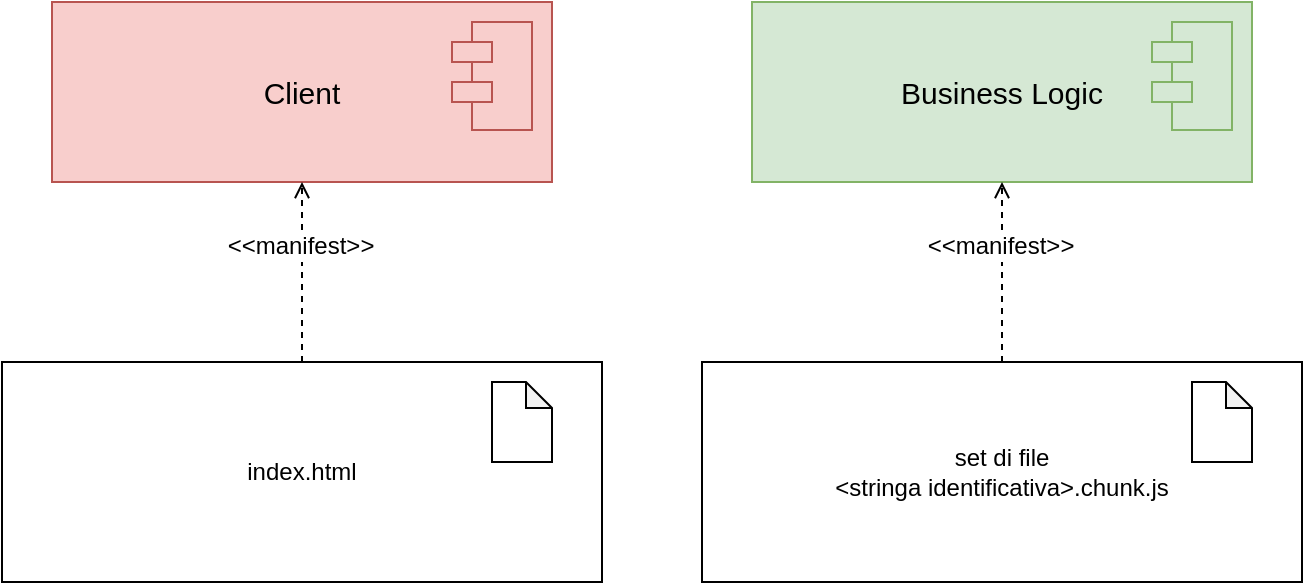 <mxfile version="20.3.0" type="device" pages="3"><diagram id="eWrVwLYUFqWcMKSGupj-" name="artefatti"><mxGraphModel dx="1422" dy="855" grid="1" gridSize="10" guides="1" tooltips="1" connect="1" arrows="1" fold="1" page="1" pageScale="1" pageWidth="827" pageHeight="1169" math="0" shadow="0"><root><mxCell id="0"/><mxCell id="1" parent="0"/><mxCell id="aQVWHxd8dwLFzyJ6WbMO-3" value="Client" style="rounded=0;whiteSpace=wrap;html=1;fontSize=15;fillColor=#f8cecc;strokeColor=#b85450;" parent="1" vertex="1"><mxGeometry x="105" y="170" width="250" height="90" as="geometry"/></mxCell><mxCell id="aQVWHxd8dwLFzyJ6WbMO-4" value="" style="shape=module;align=left;spacingLeft=20;align=center;verticalAlign=top;fontSize=15;fillColor=#f8cecc;strokeColor=#b85450;" parent="1" vertex="1"><mxGeometry x="305" y="180" width="40" height="54" as="geometry"/></mxCell><mxCell id="aQVWHxd8dwLFzyJ6WbMO-8" style="rounded=0;orthogonalLoop=1;jettySize=auto;html=1;dashed=1;endArrow=open;endFill=0;" parent="1" source="aQVWHxd8dwLFzyJ6WbMO-6" target="aQVWHxd8dwLFzyJ6WbMO-3" edge="1"><mxGeometry relative="1" as="geometry"><mxPoint x="230" y="360" as="targetPoint"/></mxGeometry></mxCell><mxCell id="aQVWHxd8dwLFzyJ6WbMO-9" value="&lt;font style=&quot;font-size: 12px;&quot;&gt;&amp;lt;&amp;lt;manifest&amp;gt;&amp;gt;&lt;/font&gt;" style="edgeLabel;html=1;align=center;verticalAlign=middle;resizable=0;points=[];" parent="aQVWHxd8dwLFzyJ6WbMO-8" vertex="1" connectable="0"><mxGeometry x="0.289" y="1" relative="1" as="geometry"><mxPoint as="offset"/></mxGeometry></mxCell><mxCell id="aQVWHxd8dwLFzyJ6WbMO-6" value="index.html" style="rounded=0;whiteSpace=wrap;html=1;fillColor=none;strokeColor=#000000;strokeWidth=1;" parent="1" vertex="1"><mxGeometry x="80" y="350" width="300" height="110" as="geometry"/></mxCell><mxCell id="aQVWHxd8dwLFzyJ6WbMO-7" value="" style="shape=note;whiteSpace=wrap;html=1;backgroundOutline=1;darkOpacity=0.05;strokeColor=#000000;strokeWidth=1;size=13;" parent="1" vertex="1"><mxGeometry x="325" y="360" width="30" height="40" as="geometry"/></mxCell><mxCell id="aQVWHxd8dwLFzyJ6WbMO-11" value="Business Logic" style="rounded=0;whiteSpace=wrap;html=1;fontSize=15;fillColor=#d5e8d4;strokeColor=#82b366;" parent="1" vertex="1"><mxGeometry x="455" y="170" width="250" height="90" as="geometry"/></mxCell><mxCell id="aQVWHxd8dwLFzyJ6WbMO-12" value="" style="shape=module;align=left;spacingLeft=20;align=center;verticalAlign=top;fontSize=15;fillColor=#d5e8d4;strokeColor=#82b366;" parent="1" vertex="1"><mxGeometry x="655" y="180" width="40" height="54" as="geometry"/></mxCell><mxCell id="aQVWHxd8dwLFzyJ6WbMO-13" style="rounded=0;orthogonalLoop=1;jettySize=auto;html=1;dashed=1;endArrow=open;endFill=0;" parent="1" source="aQVWHxd8dwLFzyJ6WbMO-15" target="aQVWHxd8dwLFzyJ6WbMO-11" edge="1"><mxGeometry relative="1" as="geometry"><mxPoint x="580" y="350" as="targetPoint"/></mxGeometry></mxCell><mxCell id="aQVWHxd8dwLFzyJ6WbMO-14" value="&lt;font style=&quot;font-size: 12px;&quot;&gt;&amp;lt;&amp;lt;manifest&amp;gt;&amp;gt;&lt;/font&gt;" style="edgeLabel;html=1;align=center;verticalAlign=middle;resizable=0;points=[];" parent="aQVWHxd8dwLFzyJ6WbMO-13" vertex="1" connectable="0"><mxGeometry x="0.289" y="1" relative="1" as="geometry"><mxPoint as="offset"/></mxGeometry></mxCell><mxCell id="aQVWHxd8dwLFzyJ6WbMO-15" value="set di file&lt;br&gt;&amp;lt;stringa identificativa&amp;gt;.chunk.js" style="rounded=0;whiteSpace=wrap;html=1;fillColor=none;strokeColor=#000000;strokeWidth=1;" parent="1" vertex="1"><mxGeometry x="430" y="350" width="300" height="110" as="geometry"/></mxCell><mxCell id="aQVWHxd8dwLFzyJ6WbMO-16" value="" style="shape=note;whiteSpace=wrap;html=1;backgroundOutline=1;darkOpacity=0.05;strokeColor=#000000;strokeWidth=1;size=13;" parent="1" vertex="1"><mxGeometry x="675" y="360" width="30" height="40" as="geometry"/></mxCell></root></mxGraphModel></diagram><diagram id="NiBCuJIs1lG8V44Foiit" name="Pagina-2"><mxGraphModel dx="1422" dy="855" grid="1" gridSize="10" guides="1" tooltips="1" connect="1" arrows="1" fold="1" page="1" pageScale="1" pageWidth="827" pageHeight="1169" math="0" shadow="0"><root><mxCell id="0"/><mxCell id="1" parent="0"/><mxCell id="lgoxw9VAqbiUM2mJ6HB8-4" value="" style="group" parent="1" vertex="1" connectable="0"><mxGeometry x="370" y="70" width="180" height="120" as="geometry"/></mxCell><mxCell id="lgoxw9VAqbiUM2mJ6HB8-2" value="&lt;div style=&quot;text-align: justify;&quot;&gt;&lt;/div&gt;" style="verticalAlign=top;align=center;spacingTop=8;spacingLeft=2;spacingRight=12;shape=cube;size=10;direction=south;fontStyle=4;html=1;strokeColor=#000000;strokeWidth=1;fontSize=12;" parent="lgoxw9VAqbiUM2mJ6HB8-4" vertex="1"><mxGeometry width="180" height="120" as="geometry"/></mxCell><mxCell id="lgoxw9VAqbiUM2mJ6HB8-3" value="WebBrowser" style="text;html=1;strokeColor=none;fillColor=none;align=center;verticalAlign=middle;whiteSpace=wrap;rounded=0;strokeWidth=1;fontSize=12;" parent="lgoxw9VAqbiUM2mJ6HB8-4" vertex="1"><mxGeometry x="60" y="55" width="60" height="30" as="geometry"/></mxCell><mxCell id="lgoxw9VAqbiUM2mJ6HB8-5" value="" style="group" parent="1" vertex="1" connectable="0"><mxGeometry x="60" y="260" width="180" height="120" as="geometry"/></mxCell><mxCell id="lgoxw9VAqbiUM2mJ6HB8-6" value="&lt;div style=&quot;text-align: justify;&quot;&gt;&lt;/div&gt;" style="verticalAlign=top;align=center;spacingTop=8;spacingLeft=2;spacingRight=12;shape=cube;size=10;direction=south;fontStyle=4;html=1;strokeColor=#000000;strokeWidth=1;fontSize=12;" parent="lgoxw9VAqbiUM2mJ6HB8-5" vertex="1"><mxGeometry width="180" height="120" as="geometry"/></mxCell><mxCell id="lgoxw9VAqbiUM2mJ6HB8-7" value="Host" style="text;html=1;strokeColor=none;fillColor=none;align=center;verticalAlign=middle;whiteSpace=wrap;rounded=0;strokeWidth=1;fontSize=12;" parent="lgoxw9VAqbiUM2mJ6HB8-5" vertex="1"><mxGeometry x="60" y="55" width="60" height="30" as="geometry"/></mxCell><mxCell id="4550a2k2UpKKjoHnlXIl-1" value="index.html" style="rounded=0;whiteSpace=wrap;html=1;fillColor=none;strokeColor=#000000;strokeWidth=1;" parent="1" vertex="1"><mxGeometry x="10" y="440" width="300" height="110" as="geometry"/></mxCell><mxCell id="4550a2k2UpKKjoHnlXIl-2" value="" style="shape=note;whiteSpace=wrap;html=1;backgroundOutline=1;darkOpacity=0.05;strokeColor=#000000;strokeWidth=1;size=13;" parent="1" vertex="1"><mxGeometry x="255" y="450" width="30" height="40" as="geometry"/></mxCell><mxCell id="4550a2k2UpKKjoHnlXIl-3" value="businnessLogic.qualcosa" style="rounded=0;whiteSpace=wrap;html=1;fillColor=none;strokeColor=#000000;strokeWidth=1;" parent="1" vertex="1"><mxGeometry x="360" y="440" width="300" height="110" as="geometry"/></mxCell><mxCell id="4550a2k2UpKKjoHnlXIl-4" value="" style="shape=note;whiteSpace=wrap;html=1;backgroundOutline=1;darkOpacity=0.05;strokeColor=#000000;strokeWidth=1;size=13;" parent="1" vertex="1"><mxGeometry x="605" y="450" width="30" height="40" as="geometry"/></mxCell><mxCell id="4550a2k2UpKKjoHnlXIl-5" value="" style="group" parent="1" vertex="1" connectable="0"><mxGeometry x="390" y="260" width="180" height="120" as="geometry"/></mxCell><mxCell id="4550a2k2UpKKjoHnlXIl-6" value="&lt;div style=&quot;text-align: justify;&quot;&gt;&lt;/div&gt;" style="verticalAlign=top;align=center;spacingTop=8;spacingLeft=2;spacingRight=12;shape=cube;size=10;direction=south;fontStyle=4;html=1;strokeColor=#000000;strokeWidth=1;fontSize=12;" parent="4550a2k2UpKKjoHnlXIl-5" vertex="1"><mxGeometry width="180" height="120" as="geometry"/></mxCell><mxCell id="4550a2k2UpKKjoHnlXIl-7" value="non ho idea di cosa metterci per il cliente" style="text;html=1;strokeColor=none;fillColor=none;align=center;verticalAlign=middle;whiteSpace=wrap;rounded=0;strokeWidth=1;fontSize=12;" parent="4550a2k2UpKKjoHnlXIl-5" vertex="1"><mxGeometry x="60" y="55" width="60" height="30" as="geometry"/></mxCell><mxCell id="OfEV0fdryp-Cx-UJKtjZ-1" style="edgeStyle=orthogonalEdgeStyle;rounded=0;orthogonalLoop=1;jettySize=auto;html=1;entryX=0;entryY=0;entryDx=65;entryDy=180;entryPerimeter=0;fontSize=12;endArrow=none;endFill=0;" parent="1" target="lgoxw9VAqbiUM2mJ6HB8-2" edge="1"><mxGeometry relative="1" as="geometry"><mxPoint x="160" y="260" as="sourcePoint"/><Array as="points"><mxPoint x="160" y="135"/></Array></mxGeometry></mxCell><mxCell id="OfEV0fdryp-Cx-UJKtjZ-2" value="&lt;font style=&quot;font-size: 20px;&quot;&gt;*&lt;/font&gt;" style="text;html=1;strokeColor=none;fillColor=none;align=center;verticalAlign=middle;whiteSpace=wrap;rounded=0;strokeWidth=1;fontSize=12;" parent="1" vertex="1"><mxGeometry x="310" y="100" width="70" height="40" as="geometry"/></mxCell><mxCell id="OfEV0fdryp-Cx-UJKtjZ-3" value="&lt;font style=&quot;font-size: 20px;&quot;&gt;1&lt;/font&gt;" style="text;html=1;strokeColor=none;fillColor=none;align=center;verticalAlign=middle;whiteSpace=wrap;rounded=0;strokeWidth=1;fontSize=12;" parent="1" vertex="1"><mxGeometry x="110" y="230" width="60" height="30" as="geometry"/></mxCell></root></mxGraphModel></diagram><diagram id="GtOTuNYOZjuU-ORwJBlL" name="Prova"><mxGraphModel dx="1422" dy="2024" grid="1" gridSize="10" guides="1" tooltips="1" connect="1" arrows="1" fold="1" page="1" pageScale="1" pageWidth="827" pageHeight="1169" math="0" shadow="0"><root><mxCell id="0"/><mxCell id="1" parent="0"/><mxCell id="grG8XvF5NEg991Q6HmO3-1" value="" style="group" parent="1" vertex="1" connectable="0"><mxGeometry x="315" y="430" width="250" height="240" as="geometry"/></mxCell><mxCell id="grG8XvF5NEg991Q6HmO3-2" value="&amp;lt;&amp;lt;device&amp;gt;&amp;gt;&lt;br&gt;&lt;b&gt;User PC/Smartphone/Tablet&lt;/b&gt;&lt;br&gt;&lt;div style=&quot;text-align: justify;&quot;&gt;&lt;/div&gt;" style="verticalAlign=top;align=center;spacingTop=8;spacingLeft=2;spacingRight=12;shape=cube;size=10;direction=south;fontStyle=4;html=1;strokeColor=#000000;strokeWidth=1;fontSize=12;" parent="grG8XvF5NEg991Q6HmO3-1" vertex="1"><mxGeometry y="-20" width="250" height="240" as="geometry"/></mxCell><mxCell id="Z-id2hpwyHQQ7FV_zpMt-11" value="&amp;lt;&amp;lt;device&amp;gt;&amp;gt;&lt;br&gt;&lt;b&gt;Web Browser&lt;/b&gt;" style="verticalAlign=top;align=left;spacingTop=8;spacingLeft=2;spacingRight=12;shape=cube;size=10;direction=south;fontStyle=4;html=1;" vertex="1" parent="grG8XvF5NEg991Q6HmO3-1"><mxGeometry x="18.33" y="30" width="201.67" height="180" as="geometry"/></mxCell><mxCell id="Z-id2hpwyHQQ7FV_zpMt-13" value="&lt;&lt;component&gt;&gt;&#10;View" style="shape=module;align=left;spacingLeft=20;align=center;verticalAlign=top;" vertex="1" parent="grG8XvF5NEg991Q6HmO3-1"><mxGeometry x="30" y="85" width="160" height="50" as="geometry"/></mxCell><mxCell id="Z-id2hpwyHQQ7FV_zpMt-18" value="&lt;&lt;component&gt;&gt;&#10;Business logic" style="shape=module;align=left;spacingLeft=20;align=center;verticalAlign=top;" vertex="1" parent="grG8XvF5NEg991Q6HmO3-1"><mxGeometry x="30" y="150" width="160" height="50" as="geometry"/></mxCell><mxCell id="grG8XvF5NEg991Q6HmO3-4" value="" style="group" parent="1" vertex="1" connectable="0"><mxGeometry x="120" y="-110" width="640" height="460" as="geometry"/></mxCell><mxCell id="grG8XvF5NEg991Q6HmO3-5" value="&lt;div style=&quot;text-align: justify;&quot;&gt;&lt;/div&gt;" style="verticalAlign=top;align=center;spacingTop=8;spacingLeft=2;spacingRight=12;shape=cube;size=10;direction=south;fontStyle=4;html=1;strokeColor=#000000;strokeWidth=1;fontSize=12;" parent="grG8XvF5NEg991Q6HmO3-4" vertex="1"><mxGeometry width="640" height="370" as="geometry"/></mxCell><mxCell id="grG8XvF5NEg991Q6HmO3-6" value="&amp;lt;&amp;lt;device&amp;gt;&amp;gt;&lt;br&gt;&lt;b&gt;Google server&lt;/b&gt;" style="text;html=1;strokeColor=none;fillColor=none;align=center;verticalAlign=middle;whiteSpace=wrap;rounded=0;strokeWidth=1;fontSize=12;" parent="grG8XvF5NEg991Q6HmO3-4" vertex="1"><mxGeometry x="213.33" y="-0.01" width="196.67" height="60.01" as="geometry"/></mxCell><mxCell id="Z-id2hpwyHQQ7FV_zpMt-1" value="&lt;&lt;component&gt;&gt;&#10;Cloud Functions" style="shape=module;align=left;spacingLeft=20;align=center;verticalAlign=top;fontStyle=0" vertex="1" parent="grG8XvF5NEg991Q6HmO3-4"><mxGeometry x="60" y="103.22" width="178.62" height="57.78" as="geometry"/></mxCell><mxCell id="Z-id2hpwyHQQ7FV_zpMt-10" value="&lt;&lt;component&gt;&gt;&#10;Authentication" style="shape=module;align=left;spacingLeft=20;align=center;verticalAlign=top;" vertex="1" parent="grG8XvF5NEg991Q6HmO3-4"><mxGeometry x="60" y="250" width="178.62" height="57.78" as="geometry"/></mxCell><mxCell id="Z-id2hpwyHQQ7FV_zpMt-9" value="" style="group" vertex="1" connectable="0" parent="grG8XvF5NEg991Q6HmO3-4"><mxGeometry x="310" y="65.0" width="270" height="270" as="geometry"/></mxCell><mxCell id="Z-id2hpwyHQQ7FV_zpMt-2" value="&lt;span style=&quot;text-align: center;&quot;&gt;&amp;lt;&amp;lt;database&amp;gt;&amp;gt;&lt;/span&gt;&lt;br style=&quot;text-align: center;&quot;&gt;&lt;b style=&quot;text-align: center;&quot;&gt;Cloud Firestore&lt;/b&gt;" style="verticalAlign=top;align=left;spacingTop=8;spacingLeft=2;spacingRight=12;shape=cube;size=10;direction=south;fontStyle=4;html=1;" vertex="1" parent="Z-id2hpwyHQQ7FV_zpMt-9"><mxGeometry width="270" height="270" as="geometry"/></mxCell><mxCell id="Z-id2hpwyHQQ7FV_zpMt-4" value="&amp;lt;&amp;lt;artifact&amp;gt;&amp;gt;&lt;br&gt;&lt;b&gt;Collections&lt;/b&gt;" style="verticalAlign=top;align=left;spacingTop=8;spacingLeft=2;spacingRight=12;shape=cube;size=10;direction=south;fontStyle=4;html=1;" vertex="1" parent="Z-id2hpwyHQQ7FV_zpMt-9"><mxGeometry x="25" y="50" width="220" height="200" as="geometry"/></mxCell><mxCell id="Z-id2hpwyHQQ7FV_zpMt-5" value="Account" style="rounded=0;whiteSpace=wrap;html=1;" vertex="1" parent="Z-id2hpwyHQQ7FV_zpMt-9"><mxGeometry x="60" y="100" width="150" height="30" as="geometry"/></mxCell><mxCell id="Z-id2hpwyHQQ7FV_zpMt-6" value="Ordini" style="rounded=0;whiteSpace=wrap;html=1;" vertex="1" parent="Z-id2hpwyHQQ7FV_zpMt-9"><mxGeometry x="60" y="150" width="150" height="30" as="geometry"/></mxCell><mxCell id="Z-id2hpwyHQQ7FV_zpMt-7" value="Attività" style="rounded=0;whiteSpace=wrap;html=1;" vertex="1" parent="Z-id2hpwyHQQ7FV_zpMt-9"><mxGeometry x="60" y="200" width="150" height="30" as="geometry"/></mxCell><mxCell id="grG8XvF5NEg991Q6HmO3-16" value="&lt;font style=&quot;font-size: 20px;&quot;&gt;1&lt;/font&gt;" style="text;html=1;strokeColor=none;fillColor=none;align=center;verticalAlign=middle;whiteSpace=wrap;rounded=0;strokeWidth=1;fontSize=12;" parent="grG8XvF5NEg991Q6HmO3-4" vertex="1"><mxGeometry x="280" y="370" width="60" height="30" as="geometry"/></mxCell><mxCell id="vB9r-wLsQY_MxtLIDljL-1" value="&amp;lt;&amp;lt;protocol&amp;gt;&amp;gt;&lt;br&gt;HTTPS" style="text;html=1;align=center;verticalAlign=middle;resizable=0;points=[];autosize=1;strokeColor=none;fillColor=none;" vertex="1" parent="grG8XvF5NEg991Q6HmO3-4"><mxGeometry x="313" y="420" width="90" height="40" as="geometry"/></mxCell><mxCell id="grG8XvF5NEg991Q6HmO3-15" value="&lt;font style=&quot;font-size: 20px;&quot;&gt;*&lt;/font&gt;" style="text;html=1;strokeColor=none;fillColor=none;align=center;verticalAlign=middle;whiteSpace=wrap;rounded=0;strokeWidth=1;fontSize=12;" parent="1" vertex="1"><mxGeometry x="396" y="380" width="70" height="40" as="geometry"/></mxCell><mxCell id="grG8XvF5NEg991Q6HmO3-19" style="rounded=0;orthogonalLoop=1;jettySize=auto;html=1;endArrow=none;endFill=0;" parent="1" source="grG8XvF5NEg991Q6HmO3-5" target="grG8XvF5NEg991Q6HmO3-2" edge="1"><mxGeometry relative="1" as="geometry"/></mxCell><mxCell id="7ellVvifShJ6giSD2KFJ-1" style="edgeStyle=orthogonalEdgeStyle;rounded=0;orthogonalLoop=1;jettySize=auto;html=1;dashed=1;" edge="1" parent="1" source="grG8XvF5NEg991Q6HmO3-5" target="Z-id2hpwyHQQ7FV_zpMt-13"><mxGeometry relative="1" as="geometry"><Array as="points"><mxPoint x="670" y="540"/></Array></mxGeometry></mxCell><mxCell id="7ellVvifShJ6giSD2KFJ-2" value="&amp;lt;&amp;lt;deploy&amp;gt;&amp;gt;" style="edgeLabel;html=1;align=center;verticalAlign=middle;resizable=0;points=[];" vertex="1" connectable="0" parent="7ellVvifShJ6giSD2KFJ-1"><mxGeometry x="-0.313" y="1" relative="1" as="geometry"><mxPoint as="offset"/></mxGeometry></mxCell><mxCell id="neSi6bsCfLpk1P9cHv61-1" style="edgeStyle=orthogonalEdgeStyle;rounded=0;orthogonalLoop=1;jettySize=auto;html=1;dashed=1;" edge="1" parent="1" source="grG8XvF5NEg991Q6HmO3-5" target="Z-id2hpwyHQQ7FV_zpMt-18"><mxGeometry relative="1" as="geometry"><Array as="points"><mxPoint x="720" y="605"/></Array></mxGeometry></mxCell><mxCell id="neSi6bsCfLpk1P9cHv61-2" value="&amp;lt;&amp;lt;deploy&amp;gt;&amp;gt;" style="edgeLabel;html=1;align=center;verticalAlign=middle;resizable=0;points=[];" vertex="1" connectable="0" parent="neSi6bsCfLpk1P9cHv61-1"><mxGeometry x="-0.167" relative="1" as="geometry"><mxPoint as="offset"/></mxGeometry></mxCell></root></mxGraphModel></diagram></mxfile>